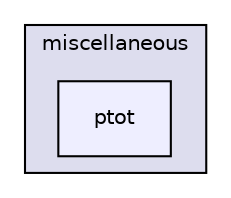 digraph "applications/utilities/postProcessing/miscellaneous/ptot" {
  bgcolor=transparent;
  compound=true
  node [ fontsize="10", fontname="Helvetica"];
  edge [ labelfontsize="10", labelfontname="Helvetica"];
  subgraph clusterdir_2e3c7ef0b2b6965fe976cda0e513e145 {
    graph [ bgcolor="#ddddee", pencolor="black", label="miscellaneous" fontname="Helvetica", fontsize="10", URL="dir_2e3c7ef0b2b6965fe976cda0e513e145.html"]
  dir_45b5a7cc284e7bbaf195fa10f5aa0602 [shape=box, label="ptot", style="filled", fillcolor="#eeeeff", pencolor="black", URL="dir_45b5a7cc284e7bbaf195fa10f5aa0602.html"];
  }
}
